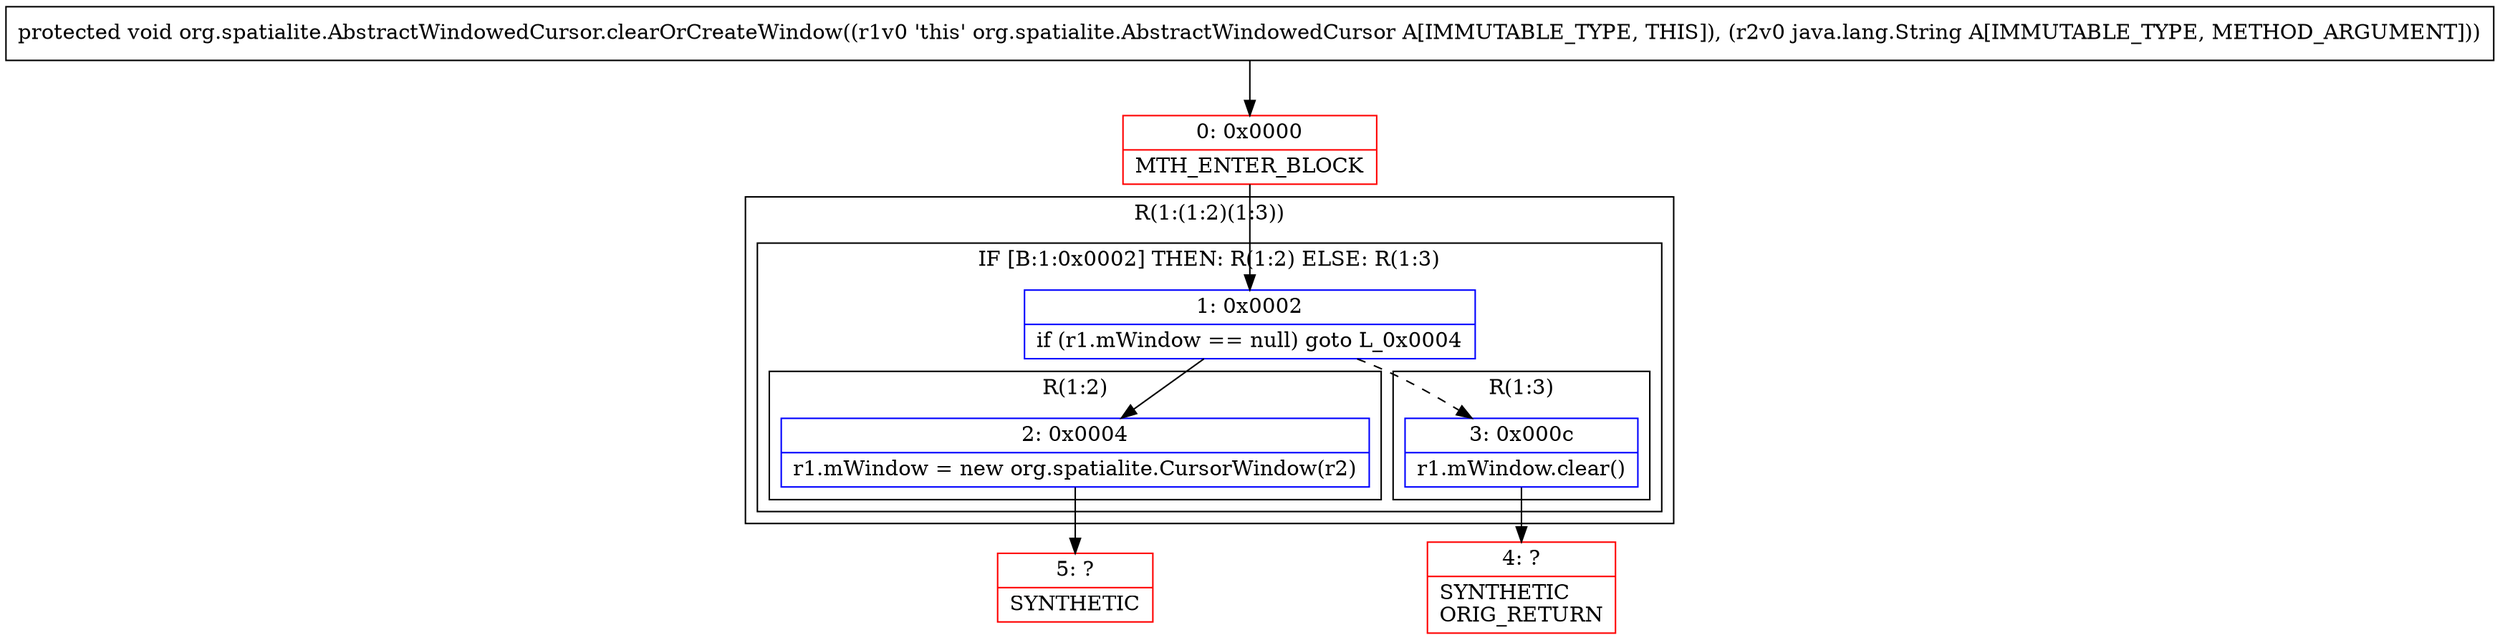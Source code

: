 digraph "CFG fororg.spatialite.AbstractWindowedCursor.clearOrCreateWindow(Ljava\/lang\/String;)V" {
subgraph cluster_Region_92187180 {
label = "R(1:(1:2)(1:3))";
node [shape=record,color=blue];
subgraph cluster_IfRegion_1766017062 {
label = "IF [B:1:0x0002] THEN: R(1:2) ELSE: R(1:3)";
node [shape=record,color=blue];
Node_1 [shape=record,label="{1\:\ 0x0002|if (r1.mWindow == null) goto L_0x0004\l}"];
subgraph cluster_Region_1918735975 {
label = "R(1:2)";
node [shape=record,color=blue];
Node_2 [shape=record,label="{2\:\ 0x0004|r1.mWindow = new org.spatialite.CursorWindow(r2)\l}"];
}
subgraph cluster_Region_2083611577 {
label = "R(1:3)";
node [shape=record,color=blue];
Node_3 [shape=record,label="{3\:\ 0x000c|r1.mWindow.clear()\l}"];
}
}
}
Node_0 [shape=record,color=red,label="{0\:\ 0x0000|MTH_ENTER_BLOCK\l}"];
Node_4 [shape=record,color=red,label="{4\:\ ?|SYNTHETIC\lORIG_RETURN\l}"];
Node_5 [shape=record,color=red,label="{5\:\ ?|SYNTHETIC\l}"];
MethodNode[shape=record,label="{protected void org.spatialite.AbstractWindowedCursor.clearOrCreateWindow((r1v0 'this' org.spatialite.AbstractWindowedCursor A[IMMUTABLE_TYPE, THIS]), (r2v0 java.lang.String A[IMMUTABLE_TYPE, METHOD_ARGUMENT])) }"];
MethodNode -> Node_0;
Node_1 -> Node_2;
Node_1 -> Node_3[style=dashed];
Node_2 -> Node_5;
Node_3 -> Node_4;
Node_0 -> Node_1;
}

